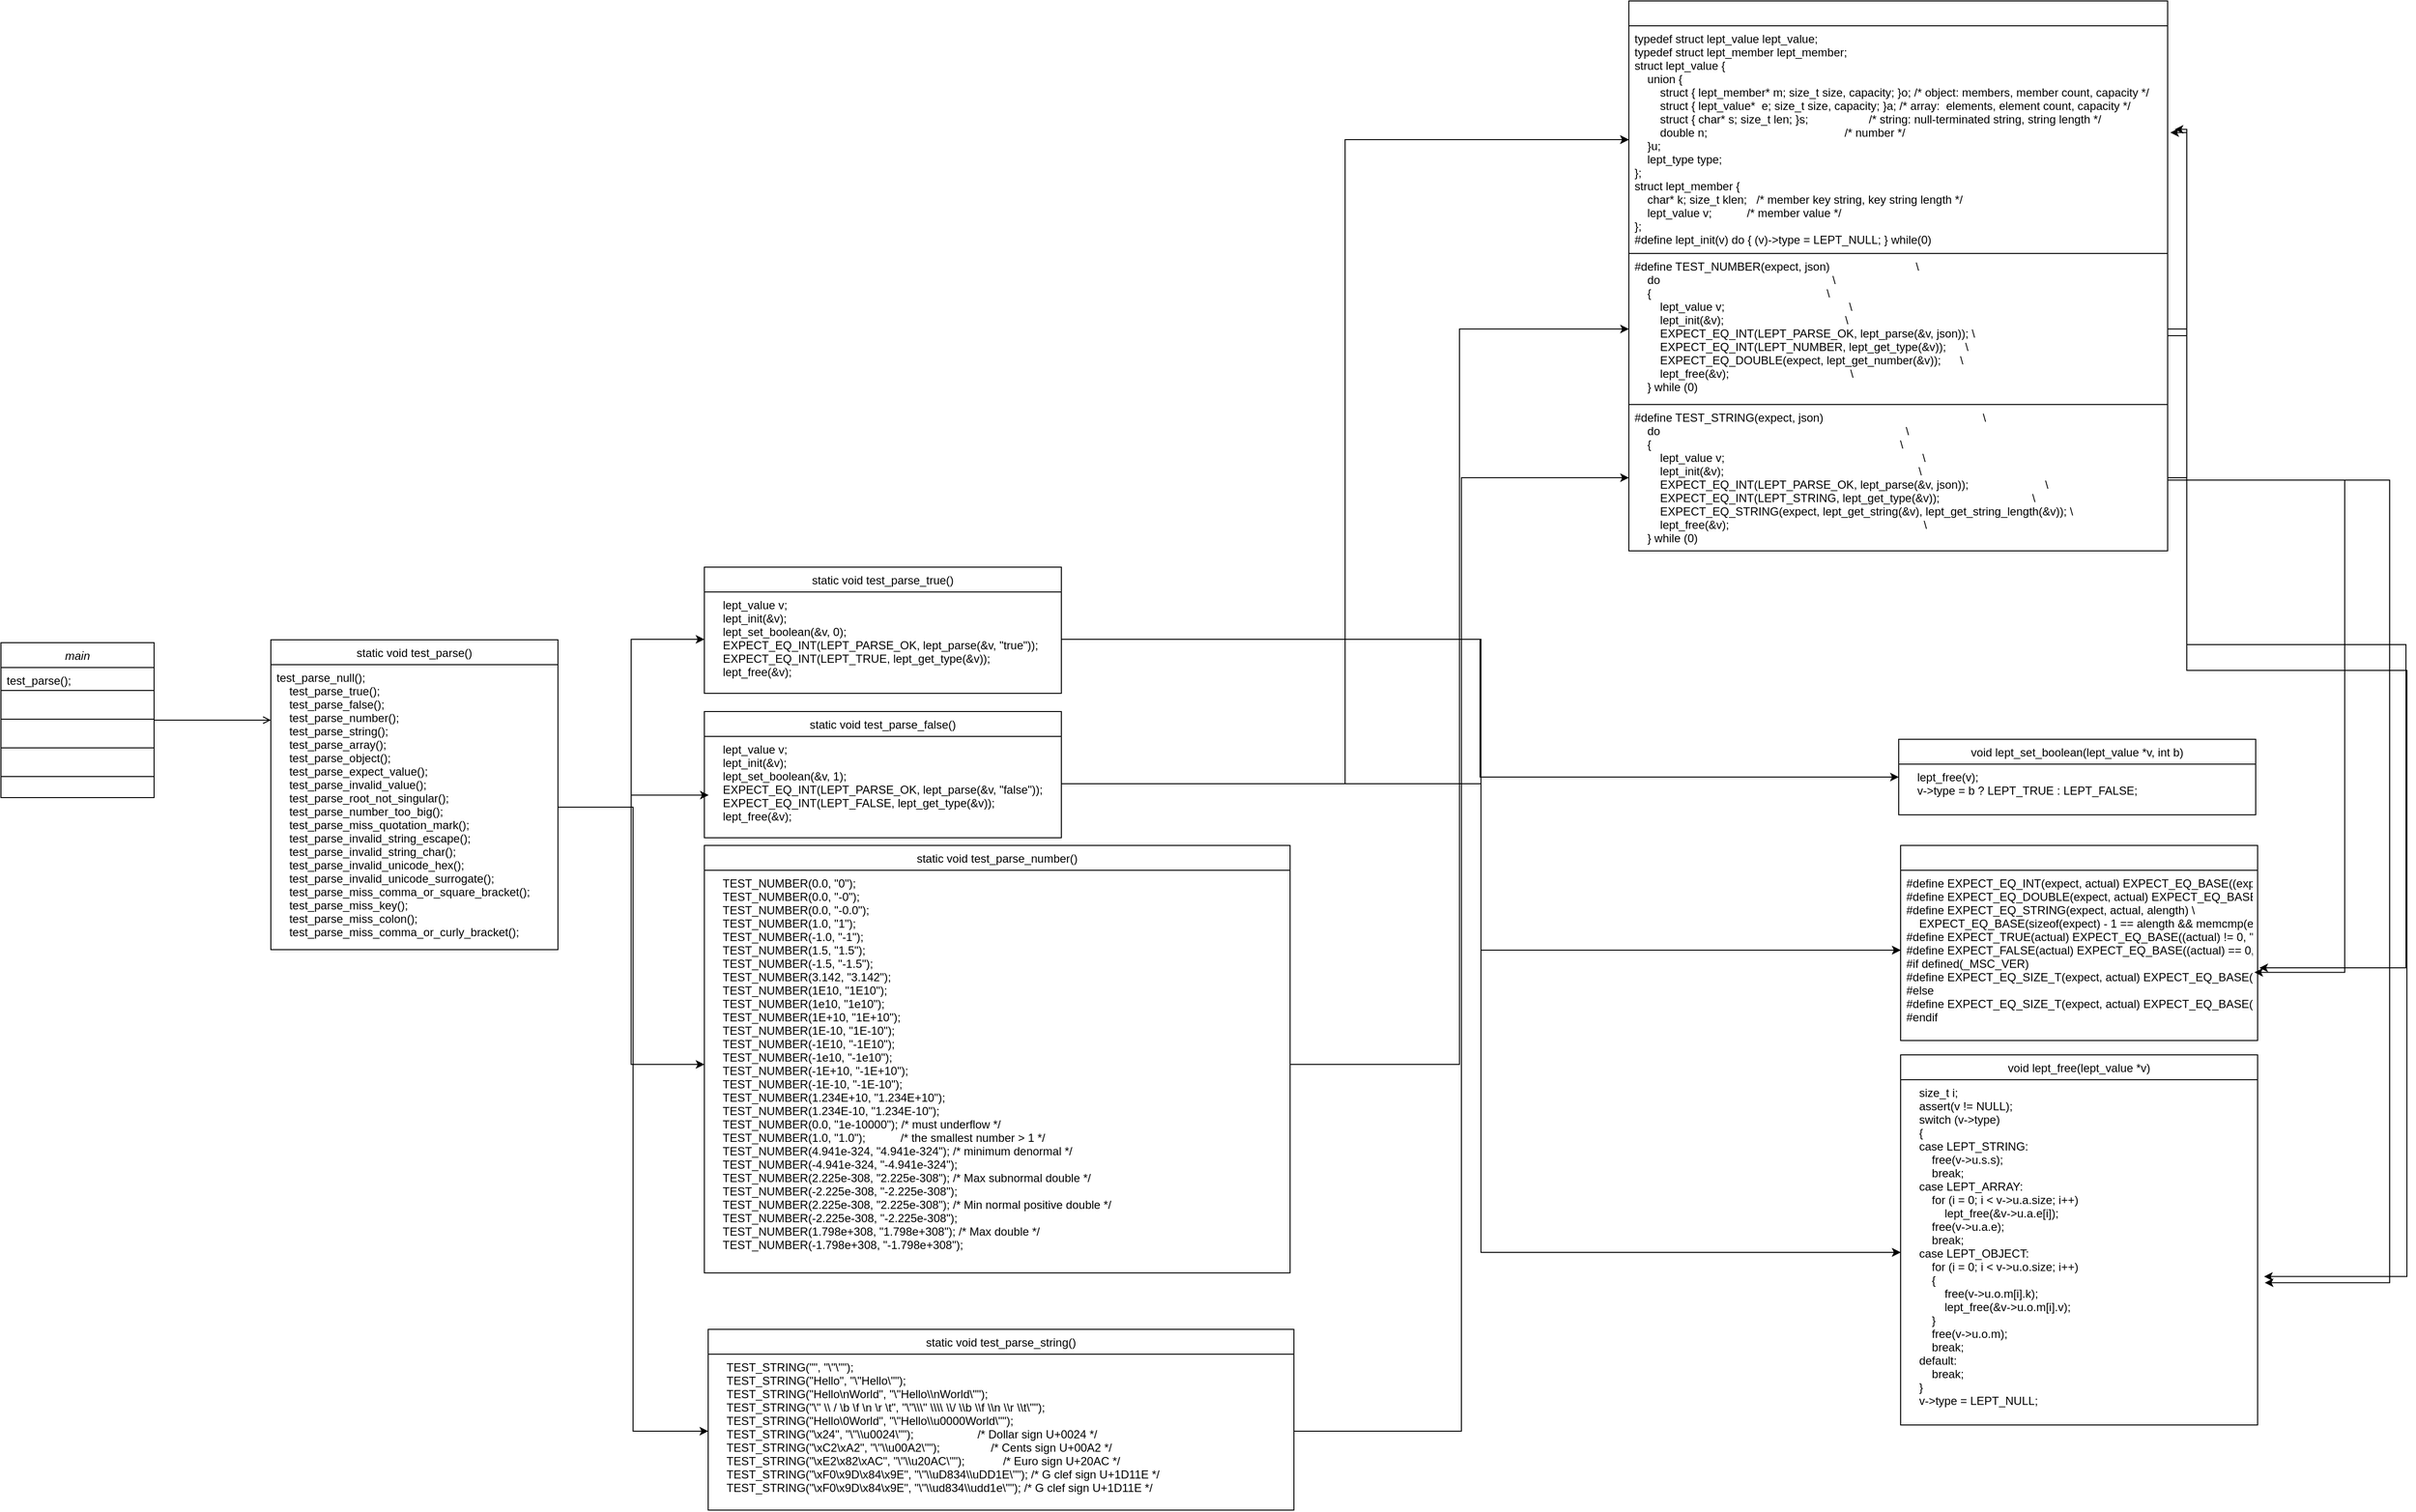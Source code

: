 <mxfile version="16.2.4" type="github">
  <diagram id="C5RBs43oDa-KdzZeNtuy" name="Page-1">
    <mxGraphModel dx="1326" dy="2019" grid="0" gridSize="10" guides="1" tooltips="1" connect="1" arrows="1" fold="1" page="1" pageScale="1" pageWidth="827" pageHeight="1169" math="0" shadow="0">
      <root>
        <mxCell id="WIyWlLk6GJQsqaUBKTNV-0" />
        <mxCell id="WIyWlLk6GJQsqaUBKTNV-1" parent="WIyWlLk6GJQsqaUBKTNV-0" />
        <mxCell id="zkfFHV4jXpPFQw0GAbJ--0" value="main" style="swimlane;fontStyle=2;align=center;verticalAlign=top;childLayout=stackLayout;horizontal=1;startSize=26;horizontalStack=0;resizeParent=1;resizeLast=0;collapsible=1;marginBottom=0;rounded=0;shadow=0;strokeWidth=1;" parent="WIyWlLk6GJQsqaUBKTNV-1" vertex="1">
          <mxGeometry x="220" y="120" width="160" height="162" as="geometry">
            <mxRectangle x="230" y="140" width="160" height="26" as="alternateBounds" />
          </mxGeometry>
        </mxCell>
        <mxCell id="zkfFHV4jXpPFQw0GAbJ--2" value="test_parse();" style="text;align=left;verticalAlign=top;spacingLeft=4;spacingRight=4;overflow=hidden;rotatable=0;points=[[0,0.5],[1,0.5]];portConstraint=eastwest;rounded=0;shadow=0;html=0;" parent="zkfFHV4jXpPFQw0GAbJ--0" vertex="1">
          <mxGeometry y="26" width="160" height="24" as="geometry" />
        </mxCell>
        <mxCell id="sCHJDBj7X4OSug-iv9Cr-2" value="&#xa;&#xa;&#xa;" style="text;align=left;verticalAlign=top;spacingLeft=4;spacingRight=4;overflow=hidden;rotatable=0;points=[[0,0.5],[1,0.5]];portConstraint=eastwest;rounded=0;shadow=0;html=0;strokeColor=default;" parent="zkfFHV4jXpPFQw0GAbJ--0" vertex="1">
          <mxGeometry y="50" width="160" height="30" as="geometry" />
        </mxCell>
        <mxCell id="zkfFHV4jXpPFQw0GAbJ--3" value="&#xa;&#xa;&#xa;" style="text;align=left;verticalAlign=top;spacingLeft=4;spacingRight=4;overflow=hidden;rotatable=0;points=[[0,0.5],[1,0.5]];portConstraint=eastwest;rounded=0;shadow=0;html=0;strokeColor=default;" parent="zkfFHV4jXpPFQw0GAbJ--0" vertex="1">
          <mxGeometry y="80" width="160" height="30" as="geometry" />
        </mxCell>
        <mxCell id="sCHJDBj7X4OSug-iv9Cr-3" value="&#xa;&#xa;&#xa;" style="text;align=left;verticalAlign=top;spacingLeft=4;spacingRight=4;overflow=hidden;rotatable=0;points=[[0,0.5],[1,0.5]];portConstraint=eastwest;rounded=0;shadow=0;html=0;strokeColor=default;" parent="zkfFHV4jXpPFQw0GAbJ--0" vertex="1">
          <mxGeometry y="110" width="160" height="30" as="geometry" />
        </mxCell>
        <mxCell id="zkfFHV4jXpPFQw0GAbJ--17" value="static void test_parse()" style="swimlane;fontStyle=0;align=center;verticalAlign=top;childLayout=stackLayout;horizontal=1;startSize=26;horizontalStack=0;resizeParent=1;resizeLast=0;collapsible=1;marginBottom=0;rounded=0;shadow=0;strokeWidth=1;" parent="WIyWlLk6GJQsqaUBKTNV-1" vertex="1">
          <mxGeometry x="502" y="117" width="300" height="324" as="geometry">
            <mxRectangle x="550" y="140" width="160" height="26" as="alternateBounds" />
          </mxGeometry>
        </mxCell>
        <mxCell id="zkfFHV4jXpPFQw0GAbJ--18" value="test_parse_null();&#xa;    test_parse_true();&#xa;    test_parse_false();&#xa;    test_parse_number();&#xa;    test_parse_string();&#xa;    test_parse_array();&#xa;    test_parse_object();&#xa;    test_parse_expect_value();&#xa;    test_parse_invalid_value();&#xa;    test_parse_root_not_singular();&#xa;    test_parse_number_too_big();&#xa;    test_parse_miss_quotation_mark();&#xa;    test_parse_invalid_string_escape();&#xa;    test_parse_invalid_string_char();&#xa;    test_parse_invalid_unicode_hex();&#xa;    test_parse_invalid_unicode_surrogate();&#xa;    test_parse_miss_comma_or_square_bracket();&#xa;    test_parse_miss_key();&#xa;    test_parse_miss_colon();&#xa;    test_parse_miss_comma_or_curly_bracket();" style="text;align=left;verticalAlign=top;spacingLeft=4;spacingRight=4;overflow=hidden;rotatable=0;points=[[0,0.5],[1,0.5]];portConstraint=eastwest;" parent="zkfFHV4jXpPFQw0GAbJ--17" vertex="1">
          <mxGeometry y="26" width="300" height="298" as="geometry" />
        </mxCell>
        <mxCell id="zkfFHV4jXpPFQw0GAbJ--26" value="" style="endArrow=open;shadow=0;strokeWidth=1;rounded=0;endFill=1;edgeStyle=elbowEdgeStyle;elbow=vertical;" parent="WIyWlLk6GJQsqaUBKTNV-1" source="zkfFHV4jXpPFQw0GAbJ--0" target="zkfFHV4jXpPFQw0GAbJ--17" edge="1">
          <mxGeometry x="0.5" y="41" relative="1" as="geometry">
            <mxPoint x="380" y="192" as="sourcePoint" />
            <mxPoint x="540" y="192" as="targetPoint" />
            <mxPoint x="-40" y="32" as="offset" />
          </mxGeometry>
        </mxCell>
        <mxCell id="sCHJDBj7X4OSug-iv9Cr-4" value="static void test_parse_number()" style="swimlane;fontStyle=0;align=center;verticalAlign=top;childLayout=stackLayout;horizontal=1;startSize=26;horizontalStack=0;resizeParent=1;resizeLast=0;collapsible=1;marginBottom=0;rounded=0;shadow=0;strokeWidth=1;" parent="WIyWlLk6GJQsqaUBKTNV-1" vertex="1">
          <mxGeometry x="955" y="332" width="612" height="447" as="geometry">
            <mxRectangle x="550" y="140" width="160" height="26" as="alternateBounds" />
          </mxGeometry>
        </mxCell>
        <mxCell id="sCHJDBj7X4OSug-iv9Cr-5" value="    TEST_NUMBER(0.0, &quot;0&quot;);&#xa;    TEST_NUMBER(0.0, &quot;-0&quot;);&#xa;    TEST_NUMBER(0.0, &quot;-0.0&quot;);&#xa;    TEST_NUMBER(1.0, &quot;1&quot;);&#xa;    TEST_NUMBER(-1.0, &quot;-1&quot;);&#xa;    TEST_NUMBER(1.5, &quot;1.5&quot;);&#xa;    TEST_NUMBER(-1.5, &quot;-1.5&quot;);&#xa;    TEST_NUMBER(3.142, &quot;3.142&quot;);&#xa;    TEST_NUMBER(1E10, &quot;1E10&quot;);&#xa;    TEST_NUMBER(1e10, &quot;1e10&quot;);&#xa;    TEST_NUMBER(1E+10, &quot;1E+10&quot;);&#xa;    TEST_NUMBER(1E-10, &quot;1E-10&quot;);&#xa;    TEST_NUMBER(-1E10, &quot;-1E10&quot;);&#xa;    TEST_NUMBER(-1e10, &quot;-1e10&quot;);&#xa;    TEST_NUMBER(-1E+10, &quot;-1E+10&quot;);&#xa;    TEST_NUMBER(-1E-10, &quot;-1E-10&quot;);&#xa;    TEST_NUMBER(1.234E+10, &quot;1.234E+10&quot;);&#xa;    TEST_NUMBER(1.234E-10, &quot;1.234E-10&quot;);&#xa;    TEST_NUMBER(0.0, &quot;1e-10000&quot;); /* must underflow */&#xa;    TEST_NUMBER(1.0, &quot;1.0&quot;);           /* the smallest number &gt; 1 */&#xa;    TEST_NUMBER(4.941e-324, &quot;4.941e-324&quot;); /* minimum denormal */&#xa;    TEST_NUMBER(-4.941e-324, &quot;-4.941e-324&quot;);&#xa;    TEST_NUMBER(2.225e-308, &quot;2.225e-308&quot;); /* Max subnormal double */&#xa;    TEST_NUMBER(-2.225e-308, &quot;-2.225e-308&quot;);&#xa;    TEST_NUMBER(2.225e-308, &quot;2.225e-308&quot;); /* Min normal positive double */&#xa;    TEST_NUMBER(-2.225e-308, &quot;-2.225e-308&quot;);&#xa;    TEST_NUMBER(1.798e+308, &quot;1.798e+308&quot;); /* Max double */&#xa;    TEST_NUMBER(-1.798e+308, &quot;-1.798e+308&quot;);" style="text;align=left;verticalAlign=top;spacingLeft=4;spacingRight=4;overflow=hidden;rotatable=0;points=[[0,0.5],[1,0.5]];portConstraint=eastwest;" parent="sCHJDBj7X4OSug-iv9Cr-4" vertex="1">
          <mxGeometry y="26" width="612" height="406" as="geometry" />
        </mxCell>
        <mxCell id="sCHJDBj7X4OSug-iv9Cr-6" value="static void test_parse_false()" style="swimlane;fontStyle=0;align=center;verticalAlign=top;childLayout=stackLayout;horizontal=1;startSize=26;horizontalStack=0;resizeParent=1;resizeLast=0;collapsible=1;marginBottom=0;rounded=0;shadow=0;strokeWidth=1;" parent="WIyWlLk6GJQsqaUBKTNV-1" vertex="1">
          <mxGeometry x="955" y="192" width="373" height="132" as="geometry">
            <mxRectangle x="550" y="140" width="160" height="26" as="alternateBounds" />
          </mxGeometry>
        </mxCell>
        <mxCell id="sCHJDBj7X4OSug-iv9Cr-7" value="    lept_value v;&#xa;    lept_init(&amp;v);&#xa;    lept_set_boolean(&amp;v, 1);&#xa;    EXPECT_EQ_INT(LEPT_PARSE_OK, lept_parse(&amp;v, &quot;false&quot;));&#xa;    EXPECT_EQ_INT(LEPT_FALSE, lept_get_type(&amp;v));&#xa;    lept_free(&amp;v);" style="text;align=left;verticalAlign=top;spacingLeft=4;spacingRight=4;overflow=hidden;rotatable=0;points=[[0,0.5],[1,0.5]];portConstraint=eastwest;" parent="sCHJDBj7X4OSug-iv9Cr-6" vertex="1">
          <mxGeometry y="26" width="373" height="99" as="geometry" />
        </mxCell>
        <mxCell id="sCHJDBj7X4OSug-iv9Cr-8" value="" style="swimlane;fontStyle=0;align=center;verticalAlign=top;childLayout=stackLayout;horizontal=1;startSize=26;horizontalStack=0;resizeParent=1;resizeLast=0;collapsible=1;marginBottom=0;rounded=0;shadow=0;strokeWidth=1;" parent="WIyWlLk6GJQsqaUBKTNV-1" vertex="1">
          <mxGeometry x="1921" y="-551" width="563" height="575" as="geometry">
            <mxRectangle x="550" y="140" width="160" height="26" as="alternateBounds" />
          </mxGeometry>
        </mxCell>
        <mxCell id="sCHJDBj7X4OSug-iv9Cr-9" value="typedef struct lept_value lept_value;&#xa;typedef struct lept_member lept_member;&#xa;struct lept_value {&#xa;    union {&#xa;        struct { lept_member* m; size_t size, capacity; }o; /* object: members, member count, capacity */&#xa;        struct { lept_value*  e; size_t size, capacity; }a; /* array:  elements, element count, capacity */&#xa;        struct { char* s; size_t len; }s;                   /* string: null-terminated string, string length */&#xa;        double n;                                           /* number */&#xa;    }u;&#xa;    lept_type type;&#xa;};&#xa;struct lept_member {&#xa;    char* k; size_t klen;   /* member key string, key string length */&#xa;    lept_value v;           /* member value */&#xa;};&#xa;#define lept_init(v) do { (v)-&gt;type = LEPT_NULL; } while(0)&#xa;" style="text;align=left;verticalAlign=top;spacingLeft=4;spacingRight=4;overflow=hidden;rotatable=0;points=[[0,0.5],[1,0.5]];portConstraint=eastwest;" parent="sCHJDBj7X4OSug-iv9Cr-8" vertex="1">
          <mxGeometry y="26" width="563" height="238" as="geometry" />
        </mxCell>
        <mxCell id="g7uVp3yC_s7w_HAhRl4I-21" style="edgeStyle=orthogonalEdgeStyle;rounded=0;orthogonalLoop=1;jettySize=auto;html=1;exitX=1;exitY=0.5;exitDx=0;exitDy=0;entryX=1.013;entryY=0.455;entryDx=0;entryDy=0;entryPerimeter=0;" edge="1" parent="sCHJDBj7X4OSug-iv9Cr-8" source="g7uVp3yC_s7w_HAhRl4I-17" target="sCHJDBj7X4OSug-iv9Cr-9">
          <mxGeometry relative="1" as="geometry" />
        </mxCell>
        <mxCell id="g7uVp3yC_s7w_HAhRl4I-17" value="#define TEST_NUMBER(expect, json)                           \&#xa;    do                                                      \&#xa;    {                                                       \&#xa;        lept_value v;                                       \&#xa;        lept_init(&amp;v);                                      \&#xa;        EXPECT_EQ_INT(LEPT_PARSE_OK, lept_parse(&amp;v, json)); \&#xa;        EXPECT_EQ_INT(LEPT_NUMBER, lept_get_type(&amp;v));      \&#xa;        EXPECT_EQ_DOUBLE(expect, lept_get_number(&amp;v));      \&#xa;        lept_free(&amp;v);                                      \&#xa;    } while (0)" style="text;align=left;verticalAlign=top;spacingLeft=4;spacingRight=4;overflow=hidden;rotatable=0;points=[[0,0.5],[1,0.5]];portConstraint=eastwest;strokeColor=default;" vertex="1" parent="sCHJDBj7X4OSug-iv9Cr-8">
          <mxGeometry y="264" width="563" height="158" as="geometry" />
        </mxCell>
        <mxCell id="g7uVp3yC_s7w_HAhRl4I-27" style="edgeStyle=orthogonalEdgeStyle;rounded=0;orthogonalLoop=1;jettySize=auto;html=1;exitX=1;exitY=0.5;exitDx=0;exitDy=0;entryX=1.005;entryY=0.469;entryDx=0;entryDy=0;entryPerimeter=0;" edge="1" parent="sCHJDBj7X4OSug-iv9Cr-8" source="g7uVp3yC_s7w_HAhRl4I-26" target="sCHJDBj7X4OSug-iv9Cr-9">
          <mxGeometry relative="1" as="geometry" />
        </mxCell>
        <mxCell id="g7uVp3yC_s7w_HAhRl4I-26" value="#define TEST_STRING(expect, json)                                                  \&#xa;    do                                                                             \&#xa;    {                                                                              \&#xa;        lept_value v;                                                              \&#xa;        lept_init(&amp;v);                                                             \&#xa;        EXPECT_EQ_INT(LEPT_PARSE_OK, lept_parse(&amp;v, json));                        \&#xa;        EXPECT_EQ_INT(LEPT_STRING, lept_get_type(&amp;v));                             \&#xa;        EXPECT_EQ_STRING(expect, lept_get_string(&amp;v), lept_get_string_length(&amp;v)); \&#xa;        lept_free(&amp;v);                                                             \&#xa;    } while (0)" style="text;align=left;verticalAlign=top;spacingLeft=4;spacingRight=4;overflow=hidden;rotatable=0;points=[[0,0.5],[1,0.5]];portConstraint=eastwest;strokeColor=default;" vertex="1" parent="sCHJDBj7X4OSug-iv9Cr-8">
          <mxGeometry y="422" width="563" height="153" as="geometry" />
        </mxCell>
        <mxCell id="sCHJDBj7X4OSug-iv9Cr-11" style="edgeStyle=orthogonalEdgeStyle;rounded=0;orthogonalLoop=1;jettySize=auto;html=1;exitX=1;exitY=0.5;exitDx=0;exitDy=0;" parent="WIyWlLk6GJQsqaUBKTNV-1" source="zkfFHV4jXpPFQw0GAbJ--18" target="sCHJDBj7X4OSug-iv9Cr-5" edge="1">
          <mxGeometry relative="1" as="geometry" />
        </mxCell>
        <mxCell id="sCHJDBj7X4OSug-iv9Cr-13" style="edgeStyle=orthogonalEdgeStyle;rounded=0;orthogonalLoop=1;jettySize=auto;html=1;exitX=1;exitY=0.5;exitDx=0;exitDy=0;entryX=0.012;entryY=0.62;entryDx=0;entryDy=0;entryPerimeter=0;" parent="WIyWlLk6GJQsqaUBKTNV-1" source="zkfFHV4jXpPFQw0GAbJ--18" edge="1" target="sCHJDBj7X4OSug-iv9Cr-7">
          <mxGeometry relative="1" as="geometry">
            <mxPoint x="963" y="292" as="targetPoint" />
          </mxGeometry>
        </mxCell>
        <mxCell id="sCHJDBj7X4OSug-iv9Cr-17" value="void lept_free(lept_value *v)" style="swimlane;fontStyle=0;align=center;verticalAlign=top;childLayout=stackLayout;horizontal=1;startSize=26;horizontalStack=0;resizeParent=1;resizeLast=0;collapsible=1;marginBottom=0;rounded=0;shadow=0;strokeWidth=1;" parent="WIyWlLk6GJQsqaUBKTNV-1" vertex="1">
          <mxGeometry x="2205" y="551" width="373" height="387" as="geometry">
            <mxRectangle x="550" y="140" width="160" height="26" as="alternateBounds" />
          </mxGeometry>
        </mxCell>
        <mxCell id="sCHJDBj7X4OSug-iv9Cr-18" value="    size_t i;&#xa;    assert(v != NULL);&#xa;    switch (v-&gt;type)&#xa;    {&#xa;    case LEPT_STRING:&#xa;        free(v-&gt;u.s.s);&#xa;        break;&#xa;    case LEPT_ARRAY:&#xa;        for (i = 0; i &lt; v-&gt;u.a.size; i++)&#xa;            lept_free(&amp;v-&gt;u.a.e[i]);&#xa;        free(v-&gt;u.a.e);&#xa;        break;&#xa;    case LEPT_OBJECT:&#xa;        for (i = 0; i &lt; v-&gt;u.o.size; i++)&#xa;        {&#xa;            free(v-&gt;u.o.m[i].k);&#xa;            lept_free(&amp;v-&gt;u.o.m[i].v);&#xa;        }&#xa;        free(v-&gt;u.o.m);&#xa;        break;&#xa;    default:&#xa;        break;&#xa;    }&#xa;    v-&gt;type = LEPT_NULL;" style="text;align=left;verticalAlign=top;spacingLeft=4;spacingRight=4;overflow=hidden;rotatable=0;points=[[0,0.5],[1,0.5]];portConstraint=eastwest;" parent="sCHJDBj7X4OSug-iv9Cr-17" vertex="1">
          <mxGeometry y="26" width="373" height="361" as="geometry" />
        </mxCell>
        <mxCell id="sCHJDBj7X4OSug-iv9Cr-20" value="" style="swimlane;fontStyle=0;align=center;verticalAlign=top;childLayout=stackLayout;horizontal=1;startSize=26;horizontalStack=0;resizeParent=1;resizeLast=0;collapsible=1;marginBottom=0;rounded=0;shadow=0;strokeWidth=1;" parent="WIyWlLk6GJQsqaUBKTNV-1" vertex="1">
          <mxGeometry x="2205" y="332" width="373" height="204" as="geometry">
            <mxRectangle x="550" y="140" width="160" height="26" as="alternateBounds" />
          </mxGeometry>
        </mxCell>
        <mxCell id="sCHJDBj7X4OSug-iv9Cr-21" value="#define EXPECT_EQ_INT(expect, actual) EXPECT_EQ_BASE((expect) == (actual), expect, actual, &quot;%d&quot;)&#xa;#define EXPECT_EQ_DOUBLE(expect, actual) EXPECT_EQ_BASE((expect) == (actual), expect, actual, &quot;%.17g&quot;)&#xa;#define EXPECT_EQ_STRING(expect, actual, alength) \&#xa;    EXPECT_EQ_BASE(sizeof(expect) - 1 == alength &amp;&amp; memcmp(expect, actual, alength + 1) == 0, expect, actual, &quot;%s&quot;)&#xa;#define EXPECT_TRUE(actual) EXPECT_EQ_BASE((actual) != 0, &quot;true&quot;, &quot;false&quot;, &quot;%s&quot;)&#xa;#define EXPECT_FALSE(actual) EXPECT_EQ_BASE((actual) == 0, &quot;false&quot;, &quot;true&quot;, &quot;%s&quot;)&#xa;#if defined(_MSC_VER)&#xa;#define EXPECT_EQ_SIZE_T(expect, actual) EXPECT_EQ_BASE((expect) == (actual), (size_t)expect, (size_t)actual, &quot;%Iu&quot;)&#xa;#else&#xa;#define EXPECT_EQ_SIZE_T(expect, actual) EXPECT_EQ_BASE((expect) == (actual), (size_t)expect, (size_t)actual, &quot;%zu&quot;)&#xa;#endif" style="text;align=left;verticalAlign=top;spacingLeft=4;spacingRight=4;overflow=hidden;rotatable=0;points=[[0,0.5],[1,0.5]];portConstraint=eastwest;" parent="sCHJDBj7X4OSug-iv9Cr-20" vertex="1">
          <mxGeometry y="26" width="373" height="167" as="geometry" />
        </mxCell>
        <mxCell id="sCHJDBj7X4OSug-iv9Cr-23" style="edgeStyle=orthogonalEdgeStyle;rounded=0;orthogonalLoop=1;jettySize=auto;html=1;exitX=1;exitY=0.5;exitDx=0;exitDy=0;entryX=0;entryY=0.5;entryDx=0;entryDy=0;" parent="WIyWlLk6GJQsqaUBKTNV-1" source="sCHJDBj7X4OSug-iv9Cr-7" target="sCHJDBj7X4OSug-iv9Cr-21" edge="1">
          <mxGeometry relative="1" as="geometry" />
        </mxCell>
        <mxCell id="sCHJDBj7X4OSug-iv9Cr-24" style="edgeStyle=orthogonalEdgeStyle;rounded=0;orthogonalLoop=1;jettySize=auto;html=1;exitX=1;exitY=0.5;exitDx=0;exitDy=0;entryX=0;entryY=0.5;entryDx=0;entryDy=0;" parent="WIyWlLk6GJQsqaUBKTNV-1" source="sCHJDBj7X4OSug-iv9Cr-7" target="sCHJDBj7X4OSug-iv9Cr-9" edge="1">
          <mxGeometry relative="1" as="geometry" />
        </mxCell>
        <mxCell id="sCHJDBj7X4OSug-iv9Cr-25" style="edgeStyle=orthogonalEdgeStyle;rounded=0;orthogonalLoop=1;jettySize=auto;html=1;exitX=1;exitY=0.5;exitDx=0;exitDy=0;entryX=0;entryY=0.5;entryDx=0;entryDy=0;" parent="WIyWlLk6GJQsqaUBKTNV-1" source="sCHJDBj7X4OSug-iv9Cr-7" target="sCHJDBj7X4OSug-iv9Cr-18" edge="1">
          <mxGeometry relative="1" as="geometry" />
        </mxCell>
        <mxCell id="g7uVp3yC_s7w_HAhRl4I-0" value="static void test_parse_true()" style="swimlane;fontStyle=0;align=center;verticalAlign=top;childLayout=stackLayout;horizontal=1;startSize=26;horizontalStack=0;resizeParent=1;resizeLast=0;collapsible=1;marginBottom=0;rounded=0;shadow=0;strokeWidth=1;" vertex="1" parent="WIyWlLk6GJQsqaUBKTNV-1">
          <mxGeometry x="955" y="41" width="373" height="132" as="geometry">
            <mxRectangle x="550" y="140" width="160" height="26" as="alternateBounds" />
          </mxGeometry>
        </mxCell>
        <mxCell id="g7uVp3yC_s7w_HAhRl4I-1" value="    lept_value v;&#xa;    lept_init(&amp;v);&#xa;    lept_set_boolean(&amp;v, 0);&#xa;    EXPECT_EQ_INT(LEPT_PARSE_OK, lept_parse(&amp;v, &quot;true&quot;));&#xa;    EXPECT_EQ_INT(LEPT_TRUE, lept_get_type(&amp;v));&#xa;    lept_free(&amp;v);" style="text;align=left;verticalAlign=top;spacingLeft=4;spacingRight=4;overflow=hidden;rotatable=0;points=[[0,0.5],[1,0.5]];portConstraint=eastwest;" vertex="1" parent="g7uVp3yC_s7w_HAhRl4I-0">
          <mxGeometry y="26" width="373" height="99" as="geometry" />
        </mxCell>
        <mxCell id="g7uVp3yC_s7w_HAhRl4I-2" style="edgeStyle=orthogonalEdgeStyle;rounded=0;orthogonalLoop=1;jettySize=auto;html=1;exitX=1;exitY=0.5;exitDx=0;exitDy=0;entryX=0;entryY=0.5;entryDx=0;entryDy=0;" edge="1" parent="WIyWlLk6GJQsqaUBKTNV-1" source="zkfFHV4jXpPFQw0GAbJ--18" target="g7uVp3yC_s7w_HAhRl4I-1">
          <mxGeometry relative="1" as="geometry" />
        </mxCell>
        <mxCell id="g7uVp3yC_s7w_HAhRl4I-3" style="edgeStyle=orthogonalEdgeStyle;rounded=0;orthogonalLoop=1;jettySize=auto;html=1;exitX=1;exitY=0.5;exitDx=0;exitDy=0;entryX=0;entryY=0.5;entryDx=0;entryDy=0;" edge="1" parent="WIyWlLk6GJQsqaUBKTNV-1" source="g7uVp3yC_s7w_HAhRl4I-1" target="sCHJDBj7X4OSug-iv9Cr-9">
          <mxGeometry relative="1" as="geometry" />
        </mxCell>
        <mxCell id="g7uVp3yC_s7w_HAhRl4I-4" style="edgeStyle=orthogonalEdgeStyle;rounded=0;orthogonalLoop=1;jettySize=auto;html=1;exitX=1;exitY=0.5;exitDx=0;exitDy=0;entryX=0;entryY=0.5;entryDx=0;entryDy=0;" edge="1" parent="WIyWlLk6GJQsqaUBKTNV-1" source="g7uVp3yC_s7w_HAhRl4I-1" target="sCHJDBj7X4OSug-iv9Cr-21">
          <mxGeometry relative="1" as="geometry" />
        </mxCell>
        <mxCell id="g7uVp3yC_s7w_HAhRl4I-5" style="edgeStyle=orthogonalEdgeStyle;rounded=0;orthogonalLoop=1;jettySize=auto;html=1;exitX=1;exitY=0.5;exitDx=0;exitDy=0;" edge="1" parent="WIyWlLk6GJQsqaUBKTNV-1" source="g7uVp3yC_s7w_HAhRl4I-1" target="sCHJDBj7X4OSug-iv9Cr-18">
          <mxGeometry relative="1" as="geometry" />
        </mxCell>
        <mxCell id="g7uVp3yC_s7w_HAhRl4I-6" value="void lept_set_boolean(lept_value *v, int b)" style="swimlane;fontStyle=0;align=center;verticalAlign=top;childLayout=stackLayout;horizontal=1;startSize=26;horizontalStack=0;resizeParent=1;resizeLast=0;collapsible=1;marginBottom=0;rounded=0;shadow=0;strokeWidth=1;" vertex="1" parent="WIyWlLk6GJQsqaUBKTNV-1">
          <mxGeometry x="2203" y="221" width="373" height="79" as="geometry">
            <mxRectangle x="550" y="140" width="160" height="26" as="alternateBounds" />
          </mxGeometry>
        </mxCell>
        <mxCell id="g7uVp3yC_s7w_HAhRl4I-7" value="    lept_free(v);&#xa;    v-&gt;type = b ? LEPT_TRUE : LEPT_FALSE;" style="text;align=left;verticalAlign=top;spacingLeft=4;spacingRight=4;overflow=hidden;rotatable=0;points=[[0,0.5],[1,0.5]];portConstraint=eastwest;" vertex="1" parent="g7uVp3yC_s7w_HAhRl4I-6">
          <mxGeometry y="26" width="373" height="47" as="geometry" />
        </mxCell>
        <mxCell id="g7uVp3yC_s7w_HAhRl4I-8" style="edgeStyle=orthogonalEdgeStyle;rounded=0;orthogonalLoop=1;jettySize=auto;html=1;exitX=1;exitY=0.5;exitDx=0;exitDy=0;entryX=0;entryY=0.5;entryDx=0;entryDy=0;" edge="1" parent="WIyWlLk6GJQsqaUBKTNV-1" source="g7uVp3yC_s7w_HAhRl4I-1" target="g7uVp3yC_s7w_HAhRl4I-6">
          <mxGeometry relative="1" as="geometry" />
        </mxCell>
        <mxCell id="g7uVp3yC_s7w_HAhRl4I-19" style="edgeStyle=orthogonalEdgeStyle;rounded=0;orthogonalLoop=1;jettySize=auto;html=1;exitX=1;exitY=0.5;exitDx=0;exitDy=0;entryX=1.005;entryY=0.611;entryDx=0;entryDy=0;entryPerimeter=0;" edge="1" parent="WIyWlLk6GJQsqaUBKTNV-1" source="g7uVp3yC_s7w_HAhRl4I-17" target="sCHJDBj7X4OSug-iv9Cr-21">
          <mxGeometry relative="1" as="geometry">
            <Array as="points">
              <mxPoint x="2504" y="-201" />
              <mxPoint x="2504" y="122" />
              <mxPoint x="2733" y="122" />
              <mxPoint x="2733" y="460" />
            </Array>
          </mxGeometry>
        </mxCell>
        <mxCell id="g7uVp3yC_s7w_HAhRl4I-20" style="edgeStyle=orthogonalEdgeStyle;rounded=0;orthogonalLoop=1;jettySize=auto;html=1;exitX=1;exitY=0.5;exitDx=0;exitDy=0;entryX=1.018;entryY=0.57;entryDx=0;entryDy=0;entryPerimeter=0;" edge="1" parent="WIyWlLk6GJQsqaUBKTNV-1" source="g7uVp3yC_s7w_HAhRl4I-17" target="sCHJDBj7X4OSug-iv9Cr-18">
          <mxGeometry relative="1" as="geometry">
            <Array as="points">
              <mxPoint x="2504" y="-201" />
              <mxPoint x="2504" y="149" />
              <mxPoint x="2734" y="149" />
              <mxPoint x="2734" y="783" />
            </Array>
          </mxGeometry>
        </mxCell>
        <mxCell id="g7uVp3yC_s7w_HAhRl4I-23" value="static void test_parse_string()" style="swimlane;fontStyle=0;align=center;verticalAlign=top;childLayout=stackLayout;horizontal=1;startSize=26;horizontalStack=0;resizeParent=1;resizeLast=0;collapsible=1;marginBottom=0;rounded=0;shadow=0;strokeWidth=1;" vertex="1" parent="WIyWlLk6GJQsqaUBKTNV-1">
          <mxGeometry x="959" y="838" width="612" height="189" as="geometry">
            <mxRectangle x="550" y="140" width="160" height="26" as="alternateBounds" />
          </mxGeometry>
        </mxCell>
        <mxCell id="g7uVp3yC_s7w_HAhRl4I-24" value="    TEST_STRING(&quot;&quot;, &quot;\&quot;\&quot;&quot;);&#xa;    TEST_STRING(&quot;Hello&quot;, &quot;\&quot;Hello\&quot;&quot;);&#xa;    TEST_STRING(&quot;Hello\nWorld&quot;, &quot;\&quot;Hello\\nWorld\&quot;&quot;);&#xa;    TEST_STRING(&quot;\&quot; \\ / \b \f \n \r \t&quot;, &quot;\&quot;\\\&quot; \\\\ \\/ \\b \\f \\n \\r \\t\&quot;&quot;);&#xa;    TEST_STRING(&quot;Hello\0World&quot;, &quot;\&quot;Hello\\u0000World\&quot;&quot;);&#xa;    TEST_STRING(&quot;\x24&quot;, &quot;\&quot;\\u0024\&quot;&quot;);                    /* Dollar sign U+0024 */&#xa;    TEST_STRING(&quot;\xC2\xA2&quot;, &quot;\&quot;\\u00A2\&quot;&quot;);                /* Cents sign U+00A2 */&#xa;    TEST_STRING(&quot;\xE2\x82\xAC&quot;, &quot;\&quot;\\u20AC\&quot;&quot;);            /* Euro sign U+20AC */&#xa;    TEST_STRING(&quot;\xF0\x9D\x84\x9E&quot;, &quot;\&quot;\\uD834\\uDD1E\&quot;&quot;); /* G clef sign U+1D11E */&#xa;    TEST_STRING(&quot;\xF0\x9D\x84\x9E&quot;, &quot;\&quot;\\ud834\\udd1e\&quot;&quot;); /* G clef sign U+1D11E */" style="text;align=left;verticalAlign=top;spacingLeft=4;spacingRight=4;overflow=hidden;rotatable=0;points=[[0,0.5],[1,0.5]];portConstraint=eastwest;" vertex="1" parent="g7uVp3yC_s7w_HAhRl4I-23">
          <mxGeometry y="26" width="612" height="161" as="geometry" />
        </mxCell>
        <mxCell id="g7uVp3yC_s7w_HAhRl4I-25" style="edgeStyle=orthogonalEdgeStyle;rounded=0;orthogonalLoop=1;jettySize=auto;html=1;exitX=1;exitY=0.5;exitDx=0;exitDy=0;entryX=0;entryY=0.5;entryDx=0;entryDy=0;" edge="1" parent="WIyWlLk6GJQsqaUBKTNV-1" source="zkfFHV4jXpPFQw0GAbJ--18" target="g7uVp3yC_s7w_HAhRl4I-24">
          <mxGeometry relative="1" as="geometry" />
        </mxCell>
        <mxCell id="g7uVp3yC_s7w_HAhRl4I-28" style="edgeStyle=orthogonalEdgeStyle;rounded=0;orthogonalLoop=1;jettySize=auto;html=1;exitX=1;exitY=0.5;exitDx=0;exitDy=0;entryX=1.02;entryY=0.588;entryDx=0;entryDy=0;entryPerimeter=0;" edge="1" parent="WIyWlLk6GJQsqaUBKTNV-1" source="g7uVp3yC_s7w_HAhRl4I-26" target="sCHJDBj7X4OSug-iv9Cr-18">
          <mxGeometry relative="1" as="geometry">
            <Array as="points">
              <mxPoint x="2716" y="-50" />
              <mxPoint x="2716" y="789" />
            </Array>
          </mxGeometry>
        </mxCell>
        <mxCell id="g7uVp3yC_s7w_HAhRl4I-29" style="edgeStyle=orthogonalEdgeStyle;rounded=0;orthogonalLoop=1;jettySize=auto;html=1;exitX=1;exitY=0.5;exitDx=0;exitDy=0;entryX=0.991;entryY=0.639;entryDx=0;entryDy=0;entryPerimeter=0;" edge="1" parent="WIyWlLk6GJQsqaUBKTNV-1" source="g7uVp3yC_s7w_HAhRl4I-26" target="sCHJDBj7X4OSug-iv9Cr-21">
          <mxGeometry relative="1" as="geometry">
            <Array as="points">
              <mxPoint x="2669" y="-50" />
              <mxPoint x="2669" y="465" />
            </Array>
          </mxGeometry>
        </mxCell>
        <mxCell id="g7uVp3yC_s7w_HAhRl4I-30" style="edgeStyle=orthogonalEdgeStyle;rounded=0;orthogonalLoop=1;jettySize=auto;html=1;exitX=1;exitY=0.5;exitDx=0;exitDy=0;entryX=0;entryY=0.5;entryDx=0;entryDy=0;" edge="1" parent="WIyWlLk6GJQsqaUBKTNV-1" source="g7uVp3yC_s7w_HAhRl4I-24" target="g7uVp3yC_s7w_HAhRl4I-26">
          <mxGeometry relative="1" as="geometry" />
        </mxCell>
        <mxCell id="g7uVp3yC_s7w_HAhRl4I-31" style="edgeStyle=orthogonalEdgeStyle;rounded=0;orthogonalLoop=1;jettySize=auto;html=1;exitX=1;exitY=0.5;exitDx=0;exitDy=0;entryX=0;entryY=0.5;entryDx=0;entryDy=0;" edge="1" parent="WIyWlLk6GJQsqaUBKTNV-1" source="sCHJDBj7X4OSug-iv9Cr-5" target="g7uVp3yC_s7w_HAhRl4I-17">
          <mxGeometry relative="1" as="geometry" />
        </mxCell>
      </root>
    </mxGraphModel>
  </diagram>
</mxfile>
